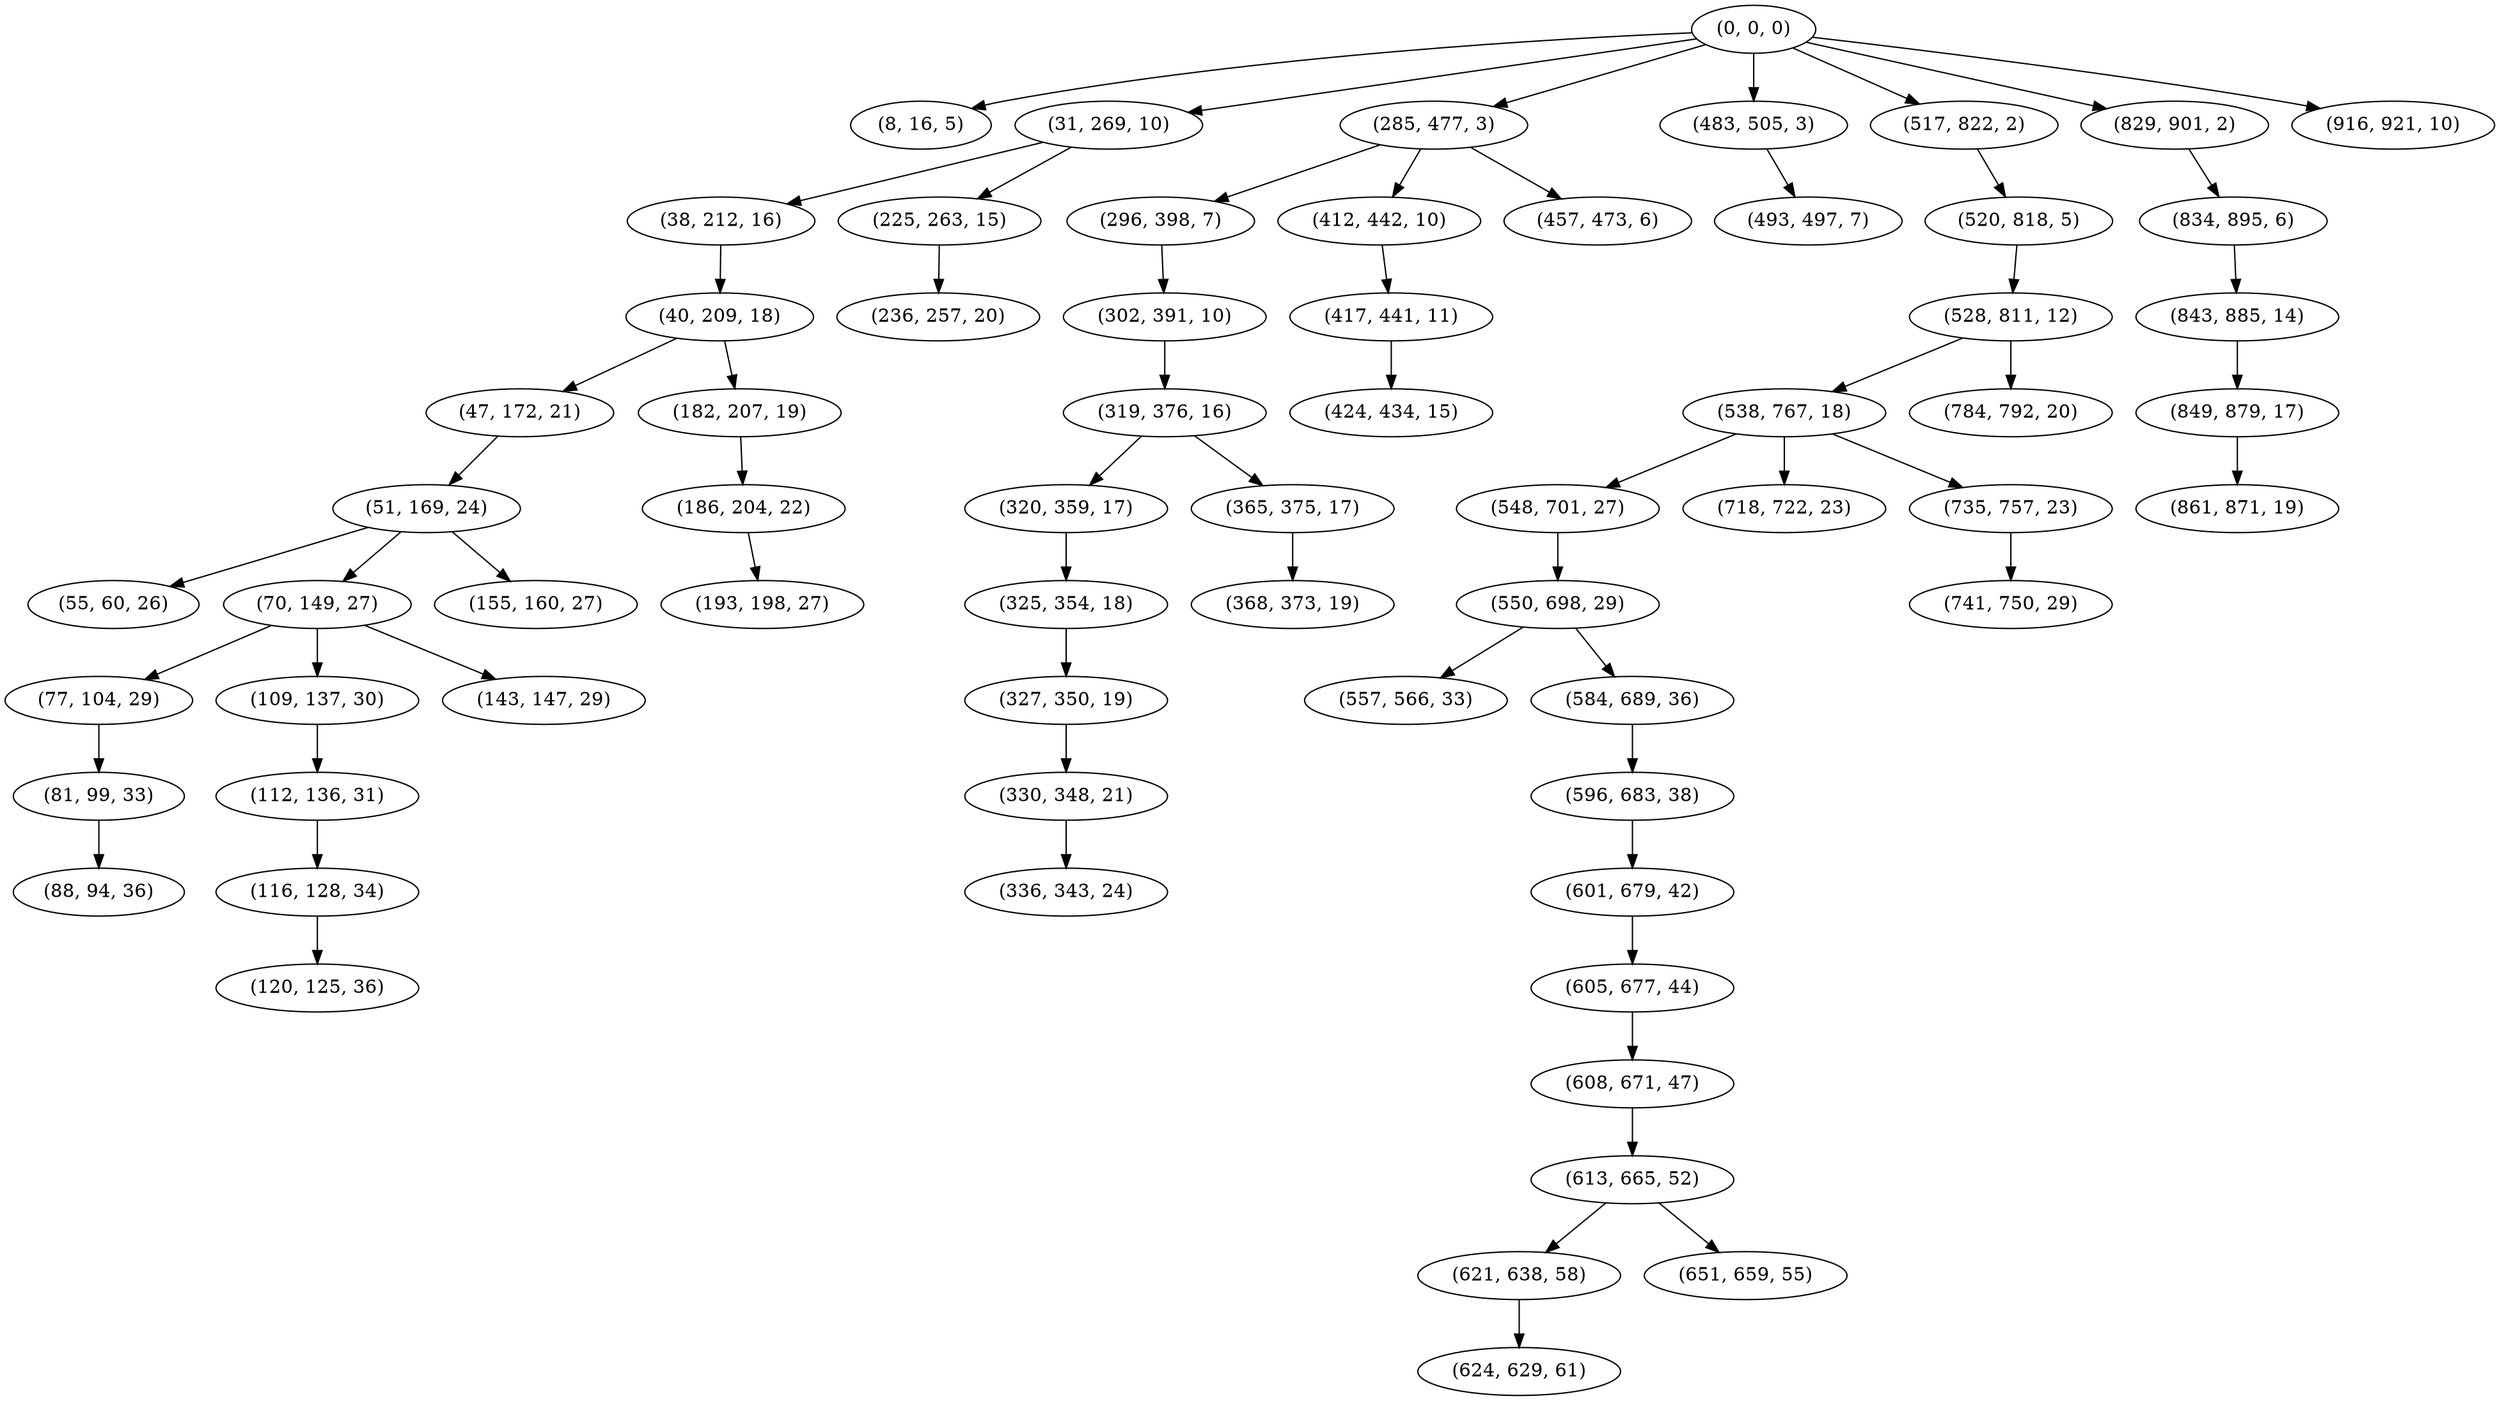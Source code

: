 digraph tree {
    "(0, 0, 0)";
    "(8, 16, 5)";
    "(31, 269, 10)";
    "(38, 212, 16)";
    "(40, 209, 18)";
    "(47, 172, 21)";
    "(51, 169, 24)";
    "(55, 60, 26)";
    "(70, 149, 27)";
    "(77, 104, 29)";
    "(81, 99, 33)";
    "(88, 94, 36)";
    "(109, 137, 30)";
    "(112, 136, 31)";
    "(116, 128, 34)";
    "(120, 125, 36)";
    "(143, 147, 29)";
    "(155, 160, 27)";
    "(182, 207, 19)";
    "(186, 204, 22)";
    "(193, 198, 27)";
    "(225, 263, 15)";
    "(236, 257, 20)";
    "(285, 477, 3)";
    "(296, 398, 7)";
    "(302, 391, 10)";
    "(319, 376, 16)";
    "(320, 359, 17)";
    "(325, 354, 18)";
    "(327, 350, 19)";
    "(330, 348, 21)";
    "(336, 343, 24)";
    "(365, 375, 17)";
    "(368, 373, 19)";
    "(412, 442, 10)";
    "(417, 441, 11)";
    "(424, 434, 15)";
    "(457, 473, 6)";
    "(483, 505, 3)";
    "(493, 497, 7)";
    "(517, 822, 2)";
    "(520, 818, 5)";
    "(528, 811, 12)";
    "(538, 767, 18)";
    "(548, 701, 27)";
    "(550, 698, 29)";
    "(557, 566, 33)";
    "(584, 689, 36)";
    "(596, 683, 38)";
    "(601, 679, 42)";
    "(605, 677, 44)";
    "(608, 671, 47)";
    "(613, 665, 52)";
    "(621, 638, 58)";
    "(624, 629, 61)";
    "(651, 659, 55)";
    "(718, 722, 23)";
    "(735, 757, 23)";
    "(741, 750, 29)";
    "(784, 792, 20)";
    "(829, 901, 2)";
    "(834, 895, 6)";
    "(843, 885, 14)";
    "(849, 879, 17)";
    "(861, 871, 19)";
    "(916, 921, 10)";
    "(0, 0, 0)" -> "(8, 16, 5)";
    "(0, 0, 0)" -> "(31, 269, 10)";
    "(0, 0, 0)" -> "(285, 477, 3)";
    "(0, 0, 0)" -> "(483, 505, 3)";
    "(0, 0, 0)" -> "(517, 822, 2)";
    "(0, 0, 0)" -> "(829, 901, 2)";
    "(0, 0, 0)" -> "(916, 921, 10)";
    "(31, 269, 10)" -> "(38, 212, 16)";
    "(31, 269, 10)" -> "(225, 263, 15)";
    "(38, 212, 16)" -> "(40, 209, 18)";
    "(40, 209, 18)" -> "(47, 172, 21)";
    "(40, 209, 18)" -> "(182, 207, 19)";
    "(47, 172, 21)" -> "(51, 169, 24)";
    "(51, 169, 24)" -> "(55, 60, 26)";
    "(51, 169, 24)" -> "(70, 149, 27)";
    "(51, 169, 24)" -> "(155, 160, 27)";
    "(70, 149, 27)" -> "(77, 104, 29)";
    "(70, 149, 27)" -> "(109, 137, 30)";
    "(70, 149, 27)" -> "(143, 147, 29)";
    "(77, 104, 29)" -> "(81, 99, 33)";
    "(81, 99, 33)" -> "(88, 94, 36)";
    "(109, 137, 30)" -> "(112, 136, 31)";
    "(112, 136, 31)" -> "(116, 128, 34)";
    "(116, 128, 34)" -> "(120, 125, 36)";
    "(182, 207, 19)" -> "(186, 204, 22)";
    "(186, 204, 22)" -> "(193, 198, 27)";
    "(225, 263, 15)" -> "(236, 257, 20)";
    "(285, 477, 3)" -> "(296, 398, 7)";
    "(285, 477, 3)" -> "(412, 442, 10)";
    "(285, 477, 3)" -> "(457, 473, 6)";
    "(296, 398, 7)" -> "(302, 391, 10)";
    "(302, 391, 10)" -> "(319, 376, 16)";
    "(319, 376, 16)" -> "(320, 359, 17)";
    "(319, 376, 16)" -> "(365, 375, 17)";
    "(320, 359, 17)" -> "(325, 354, 18)";
    "(325, 354, 18)" -> "(327, 350, 19)";
    "(327, 350, 19)" -> "(330, 348, 21)";
    "(330, 348, 21)" -> "(336, 343, 24)";
    "(365, 375, 17)" -> "(368, 373, 19)";
    "(412, 442, 10)" -> "(417, 441, 11)";
    "(417, 441, 11)" -> "(424, 434, 15)";
    "(483, 505, 3)" -> "(493, 497, 7)";
    "(517, 822, 2)" -> "(520, 818, 5)";
    "(520, 818, 5)" -> "(528, 811, 12)";
    "(528, 811, 12)" -> "(538, 767, 18)";
    "(528, 811, 12)" -> "(784, 792, 20)";
    "(538, 767, 18)" -> "(548, 701, 27)";
    "(538, 767, 18)" -> "(718, 722, 23)";
    "(538, 767, 18)" -> "(735, 757, 23)";
    "(548, 701, 27)" -> "(550, 698, 29)";
    "(550, 698, 29)" -> "(557, 566, 33)";
    "(550, 698, 29)" -> "(584, 689, 36)";
    "(584, 689, 36)" -> "(596, 683, 38)";
    "(596, 683, 38)" -> "(601, 679, 42)";
    "(601, 679, 42)" -> "(605, 677, 44)";
    "(605, 677, 44)" -> "(608, 671, 47)";
    "(608, 671, 47)" -> "(613, 665, 52)";
    "(613, 665, 52)" -> "(621, 638, 58)";
    "(613, 665, 52)" -> "(651, 659, 55)";
    "(621, 638, 58)" -> "(624, 629, 61)";
    "(735, 757, 23)" -> "(741, 750, 29)";
    "(829, 901, 2)" -> "(834, 895, 6)";
    "(834, 895, 6)" -> "(843, 885, 14)";
    "(843, 885, 14)" -> "(849, 879, 17)";
    "(849, 879, 17)" -> "(861, 871, 19)";
}
